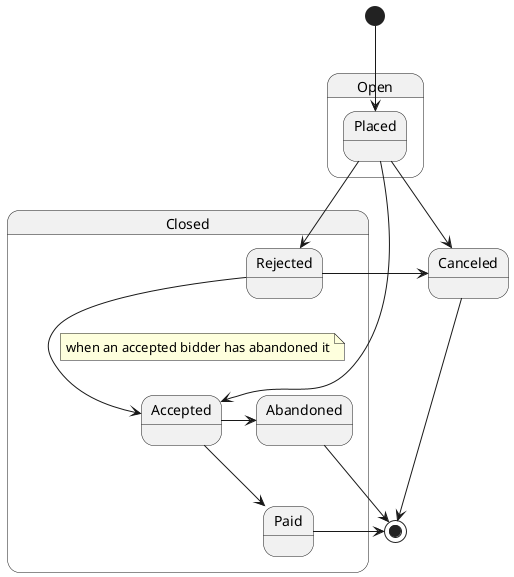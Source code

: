 
@startuml

' https://plantuml.com/state-diagram

state Open {
  state Placed
}

state Closed {
  state Rejected
  state Accepted
  state Abandoned
  state Paid
}

[*] --> Placed
Placed -right-> Canceled
Canceled -right-> [*]
Placed --> Rejected
Placed --> Accepted

Rejected -right-> Canceled
Rejected --> Accepted

note left on link
  when an accepted bidder has abandoned it
end note
Accepted --> Paid
Accepted -right--> Abandoned
Abandoned -right--> [*]
Paid -right--> [*]



@enduml
